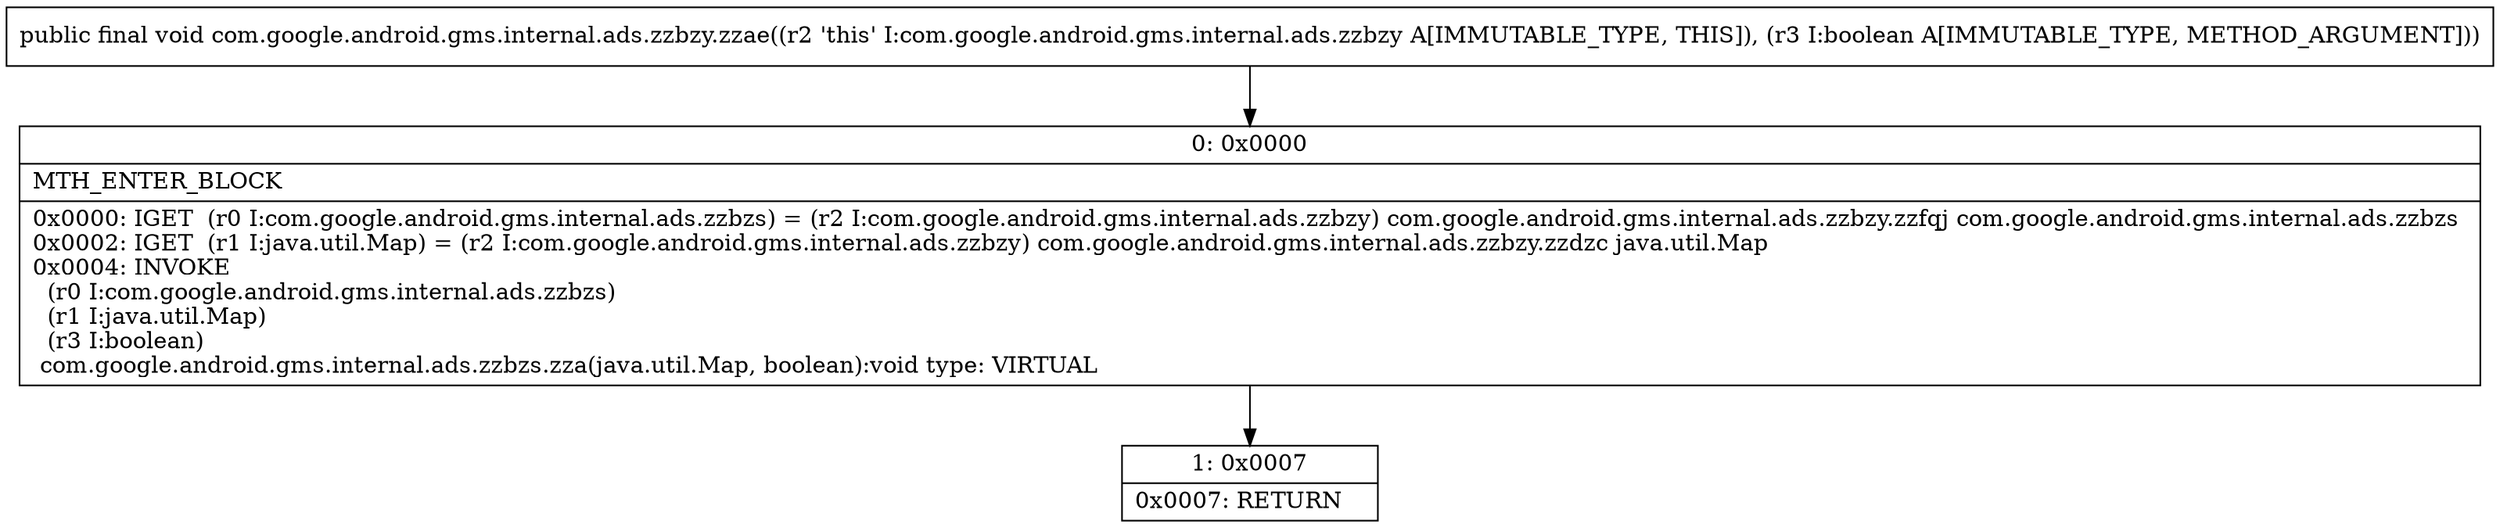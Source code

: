 digraph "CFG forcom.google.android.gms.internal.ads.zzbzy.zzae(Z)V" {
Node_0 [shape=record,label="{0\:\ 0x0000|MTH_ENTER_BLOCK\l|0x0000: IGET  (r0 I:com.google.android.gms.internal.ads.zzbzs) = (r2 I:com.google.android.gms.internal.ads.zzbzy) com.google.android.gms.internal.ads.zzbzy.zzfqj com.google.android.gms.internal.ads.zzbzs \l0x0002: IGET  (r1 I:java.util.Map) = (r2 I:com.google.android.gms.internal.ads.zzbzy) com.google.android.gms.internal.ads.zzbzy.zzdzc java.util.Map \l0x0004: INVOKE  \l  (r0 I:com.google.android.gms.internal.ads.zzbzs)\l  (r1 I:java.util.Map)\l  (r3 I:boolean)\l com.google.android.gms.internal.ads.zzbzs.zza(java.util.Map, boolean):void type: VIRTUAL \l}"];
Node_1 [shape=record,label="{1\:\ 0x0007|0x0007: RETURN   \l}"];
MethodNode[shape=record,label="{public final void com.google.android.gms.internal.ads.zzbzy.zzae((r2 'this' I:com.google.android.gms.internal.ads.zzbzy A[IMMUTABLE_TYPE, THIS]), (r3 I:boolean A[IMMUTABLE_TYPE, METHOD_ARGUMENT])) }"];
MethodNode -> Node_0;
Node_0 -> Node_1;
}


